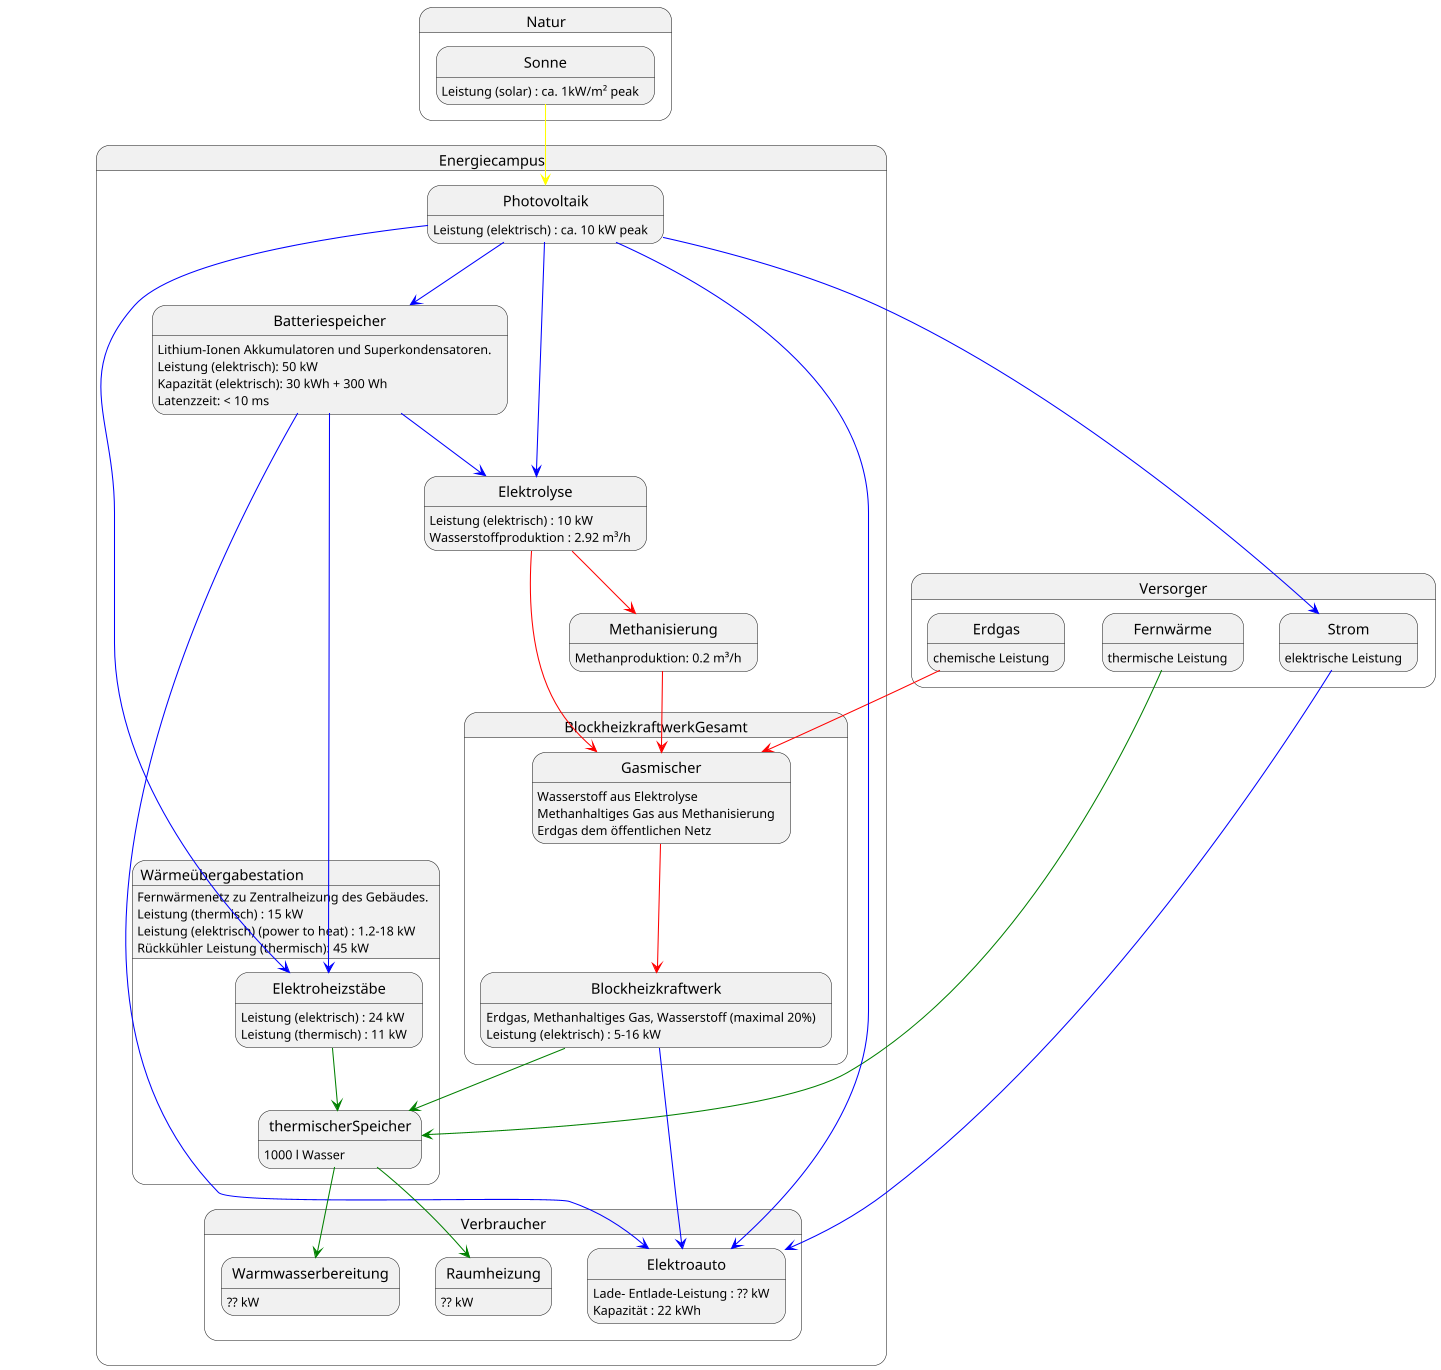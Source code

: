 
@startuml
skinparam dpi 100


state Energiecampus {

    state Wärmeübergabestation {
        Wärmeübergabestation : Fernwärmenetz zu Zentralheizung des Gebäudes. 
        Elektroheizstäbe : Leistung (elektrisch) : 24 kW
        Elektroheizstäbe : Leistung (thermisch) : 11 kW
        thermischerSpeicher : 1000 l Wasser
    }
    
    state Verbraucher {
        Elektroauto : Lade- Entlade-Leistung : ?? kW
        Elektroauto : Kapazität : 22 kWh
        Raumheizung : ?? kW
        Warmwasserbereitung : ?? kW
    }                  
    
    state BlockheizkraftwerkGesamt {
        Gasmischer : Wasserstoff aus Elektrolyse
        Gasmischer : Methanhaltiges Gas aus Methanisierung
        Gasmischer : Erdgas dem öffentlichen Netz
        Blockheizkraftwerk : Erdgas, Methanhaltiges Gas, Wasserstoff (maximal 20%)        
    }
    

    
    Photovoltaik : Leistung (elektrisch) : ca. 10 kW peak
}

state Natur {
    Sonne -[#yellow]-> Photovoltaik
    Sonne : Leistung (solar) : ca. 1kW/m² peak
}

state Versorger {
    Strom -[#blue]-> Elektroauto 
    Strom : elektrische Leistung
    Erdgas -[#red]-> Gasmischer
    Erdgas : chemische Leistung
    Fernwärme -[#green]-> thermischerSpeicher
    Fernwärme : thermische Leistung
}

state Energiecampus{
    
    Blockheizkraftwerk -[#green]-> thermischerSpeicher
    Blockheizkraftwerk -[#blue]-> Elektroauto
    Blockheizkraftwerk : Leistung (elektrisch) : 5-16 kW

    Gasmischer -[#red]-> Blockheizkraftwerk

    Wärmeübergabestation : Leistung (thermisch) : 15 kW
    Wärmeübergabestation : Leistung (elektrisch) (power to heat) : 1.2-18 kW
    Wärmeübergabestation : Rückkühler Leistung (thermisch): 45 kW

    Batteriespeicher : Lithium-Ionen Akkumulatoren und Superkondensatoren. 
    Batteriespeicher : Leistung (elektrisch): 50 kW
    Batteriespeicher : Kapazität (elektrisch): 30 kWh + 300 Wh
    Batteriespeicher : Latenzzeit: < 10 ms
    Batteriespeicher -[#blue]-> Elektroauto

    Photovoltaik -[#blue]-> Strom
    Photovoltaik -[#blue]-> Elektroauto
    Photovoltaik -[#blue]-> Batteriespeicher
    Photovoltaik -[#blue]-> Elektrolyse
    Photovoltaik -[#blue]-> Elektroheizstäbe
                                                            
    Elektrolyse : Leistung (elektrisch) : 10 kW
    Elektrolyse : Wasserstoffproduktion : 2.92 m³/h
    Batteriespeicher -[#blue]-> Elektrolyse
    Elektrolyse -[#red]-> Gasmischer
    Elektrolyse -[#red]-> Methanisierung

    Methanisierung : Methanproduktion: 0.2 m³/h
    Methanisierung -[#red]-> Gasmischer

    thermischerSpeicher -[#green]-> Warmwasserbereitung
    thermischerSpeicher -[#green]-> Raumheizung

    Elektroheizstäbe -[#green]-> thermischerSpeicher
                                                                                
    Batteriespeicher -[#blue]-> Elektroheizstäbe
}

@enduml 